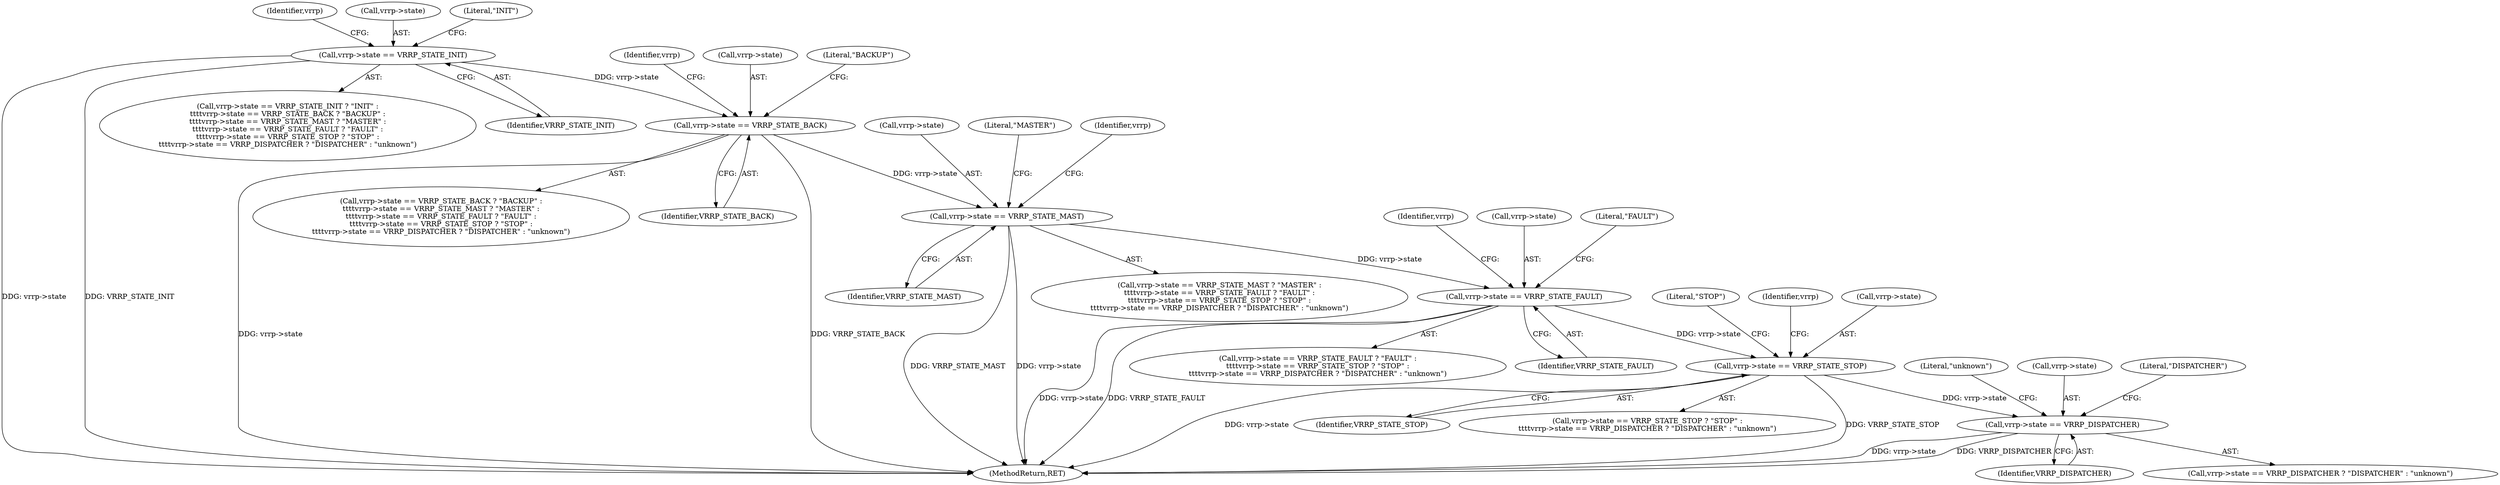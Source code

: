 digraph "0_keepalived_04f2d32871bb3b11d7dc024039952f2fe2750306_7@pointer" {
"1000177" [label="(Call,vrrp->state == VRRP_STATE_MAST)"];
"1000170" [label="(Call,vrrp->state == VRRP_STATE_BACK)"];
"1000163" [label="(Call,vrrp->state == VRRP_STATE_INIT)"];
"1000184" [label="(Call,vrrp->state == VRRP_STATE_FAULT)"];
"1000191" [label="(Call,vrrp->state == VRRP_STATE_STOP)"];
"1000198" [label="(Call,vrrp->state == VRRP_DISPATCHER)"];
"1000193" [label="(Identifier,vrrp)"];
"1000195" [label="(Identifier,VRRP_STATE_STOP)"];
"1000204" [label="(Literal,\"unknown\")"];
"1000185" [label="(Call,vrrp->state)"];
"1000179" [label="(Identifier,vrrp)"];
"1000172" [label="(Identifier,vrrp)"];
"1000183" [label="(Call,vrrp->state == VRRP_STATE_FAULT ? \"FAULT\" :\n\t\t\t\tvrrp->state == VRRP_STATE_STOP ? \"STOP\" :\n\t\t\t\tvrrp->state == VRRP_DISPATCHER ? \"DISPATCHER\" : \"unknown\")"];
"1000178" [label="(Call,vrrp->state)"];
"1000177" [label="(Call,vrrp->state == VRRP_STATE_MAST)"];
"1000164" [label="(Call,vrrp->state)"];
"1000168" [label="(Literal,\"INIT\")"];
"1000162" [label="(Call,vrrp->state == VRRP_STATE_INIT ? \"INIT\" :\n\t\t\t\tvrrp->state == VRRP_STATE_BACK ? \"BACKUP\" :\n\t\t\t\tvrrp->state == VRRP_STATE_MAST ? \"MASTER\" :\n\t\t\t\tvrrp->state == VRRP_STATE_FAULT ? \"FAULT\" :\n\t\t\t\tvrrp->state == VRRP_STATE_STOP ? \"STOP\" :\n\t\t\t\tvrrp->state == VRRP_DISPATCHER ? \"DISPATCHER\" : \"unknown\")"];
"1000171" [label="(Call,vrrp->state)"];
"1000196" [label="(Literal,\"STOP\")"];
"1000202" [label="(Identifier,VRRP_DISPATCHER)"];
"1000169" [label="(Call,vrrp->state == VRRP_STATE_BACK ? \"BACKUP\" :\n\t\t\t\tvrrp->state == VRRP_STATE_MAST ? \"MASTER\" :\n\t\t\t\tvrrp->state == VRRP_STATE_FAULT ? \"FAULT\" :\n\t\t\t\tvrrp->state == VRRP_STATE_STOP ? \"STOP\" :\n\t\t\t\tvrrp->state == VRRP_DISPATCHER ? \"DISPATCHER\" : \"unknown\")"];
"1000175" [label="(Literal,\"BACKUP\")"];
"1000198" [label="(Call,vrrp->state == VRRP_DISPATCHER)"];
"1000176" [label="(Call,vrrp->state == VRRP_STATE_MAST ? \"MASTER\" :\n\t\t\t\tvrrp->state == VRRP_STATE_FAULT ? \"FAULT\" :\n\t\t\t\tvrrp->state == VRRP_STATE_STOP ? \"STOP\" :\n\t\t\t\tvrrp->state == VRRP_DISPATCHER ? \"DISPATCHER\" : \"unknown\")"];
"1000199" [label="(Call,vrrp->state)"];
"1000190" [label="(Call,vrrp->state == VRRP_STATE_STOP ? \"STOP\" :\n\t\t\t\tvrrp->state == VRRP_DISPATCHER ? \"DISPATCHER\" : \"unknown\")"];
"1000200" [label="(Identifier,vrrp)"];
"1000174" [label="(Identifier,VRRP_STATE_BACK)"];
"1000188" [label="(Identifier,VRRP_STATE_FAULT)"];
"1000181" [label="(Identifier,VRRP_STATE_MAST)"];
"1000197" [label="(Call,vrrp->state == VRRP_DISPATCHER ? \"DISPATCHER\" : \"unknown\")"];
"1000184" [label="(Call,vrrp->state == VRRP_STATE_FAULT)"];
"1000163" [label="(Call,vrrp->state == VRRP_STATE_INIT)"];
"1000182" [label="(Literal,\"MASTER\")"];
"1000203" [label="(Literal,\"DISPATCHER\")"];
"1000189" [label="(Literal,\"FAULT\")"];
"1000191" [label="(Call,vrrp->state == VRRP_STATE_STOP)"];
"1000186" [label="(Identifier,vrrp)"];
"1000170" [label="(Call,vrrp->state == VRRP_STATE_BACK)"];
"1000167" [label="(Identifier,VRRP_STATE_INIT)"];
"1000192" [label="(Call,vrrp->state)"];
"1000207" [label="(MethodReturn,RET)"];
"1000177" -> "1000176"  [label="AST: "];
"1000177" -> "1000181"  [label="CFG: "];
"1000178" -> "1000177"  [label="AST: "];
"1000181" -> "1000177"  [label="AST: "];
"1000182" -> "1000177"  [label="CFG: "];
"1000186" -> "1000177"  [label="CFG: "];
"1000177" -> "1000207"  [label="DDG: VRRP_STATE_MAST"];
"1000177" -> "1000207"  [label="DDG: vrrp->state"];
"1000170" -> "1000177"  [label="DDG: vrrp->state"];
"1000177" -> "1000184"  [label="DDG: vrrp->state"];
"1000170" -> "1000169"  [label="AST: "];
"1000170" -> "1000174"  [label="CFG: "];
"1000171" -> "1000170"  [label="AST: "];
"1000174" -> "1000170"  [label="AST: "];
"1000175" -> "1000170"  [label="CFG: "];
"1000179" -> "1000170"  [label="CFG: "];
"1000170" -> "1000207"  [label="DDG: VRRP_STATE_BACK"];
"1000170" -> "1000207"  [label="DDG: vrrp->state"];
"1000163" -> "1000170"  [label="DDG: vrrp->state"];
"1000163" -> "1000162"  [label="AST: "];
"1000163" -> "1000167"  [label="CFG: "];
"1000164" -> "1000163"  [label="AST: "];
"1000167" -> "1000163"  [label="AST: "];
"1000168" -> "1000163"  [label="CFG: "];
"1000172" -> "1000163"  [label="CFG: "];
"1000163" -> "1000207"  [label="DDG: vrrp->state"];
"1000163" -> "1000207"  [label="DDG: VRRP_STATE_INIT"];
"1000184" -> "1000183"  [label="AST: "];
"1000184" -> "1000188"  [label="CFG: "];
"1000185" -> "1000184"  [label="AST: "];
"1000188" -> "1000184"  [label="AST: "];
"1000189" -> "1000184"  [label="CFG: "];
"1000193" -> "1000184"  [label="CFG: "];
"1000184" -> "1000207"  [label="DDG: vrrp->state"];
"1000184" -> "1000207"  [label="DDG: VRRP_STATE_FAULT"];
"1000184" -> "1000191"  [label="DDG: vrrp->state"];
"1000191" -> "1000190"  [label="AST: "];
"1000191" -> "1000195"  [label="CFG: "];
"1000192" -> "1000191"  [label="AST: "];
"1000195" -> "1000191"  [label="AST: "];
"1000196" -> "1000191"  [label="CFG: "];
"1000200" -> "1000191"  [label="CFG: "];
"1000191" -> "1000207"  [label="DDG: VRRP_STATE_STOP"];
"1000191" -> "1000207"  [label="DDG: vrrp->state"];
"1000191" -> "1000198"  [label="DDG: vrrp->state"];
"1000198" -> "1000197"  [label="AST: "];
"1000198" -> "1000202"  [label="CFG: "];
"1000199" -> "1000198"  [label="AST: "];
"1000202" -> "1000198"  [label="AST: "];
"1000203" -> "1000198"  [label="CFG: "];
"1000204" -> "1000198"  [label="CFG: "];
"1000198" -> "1000207"  [label="DDG: vrrp->state"];
"1000198" -> "1000207"  [label="DDG: VRRP_DISPATCHER"];
}
